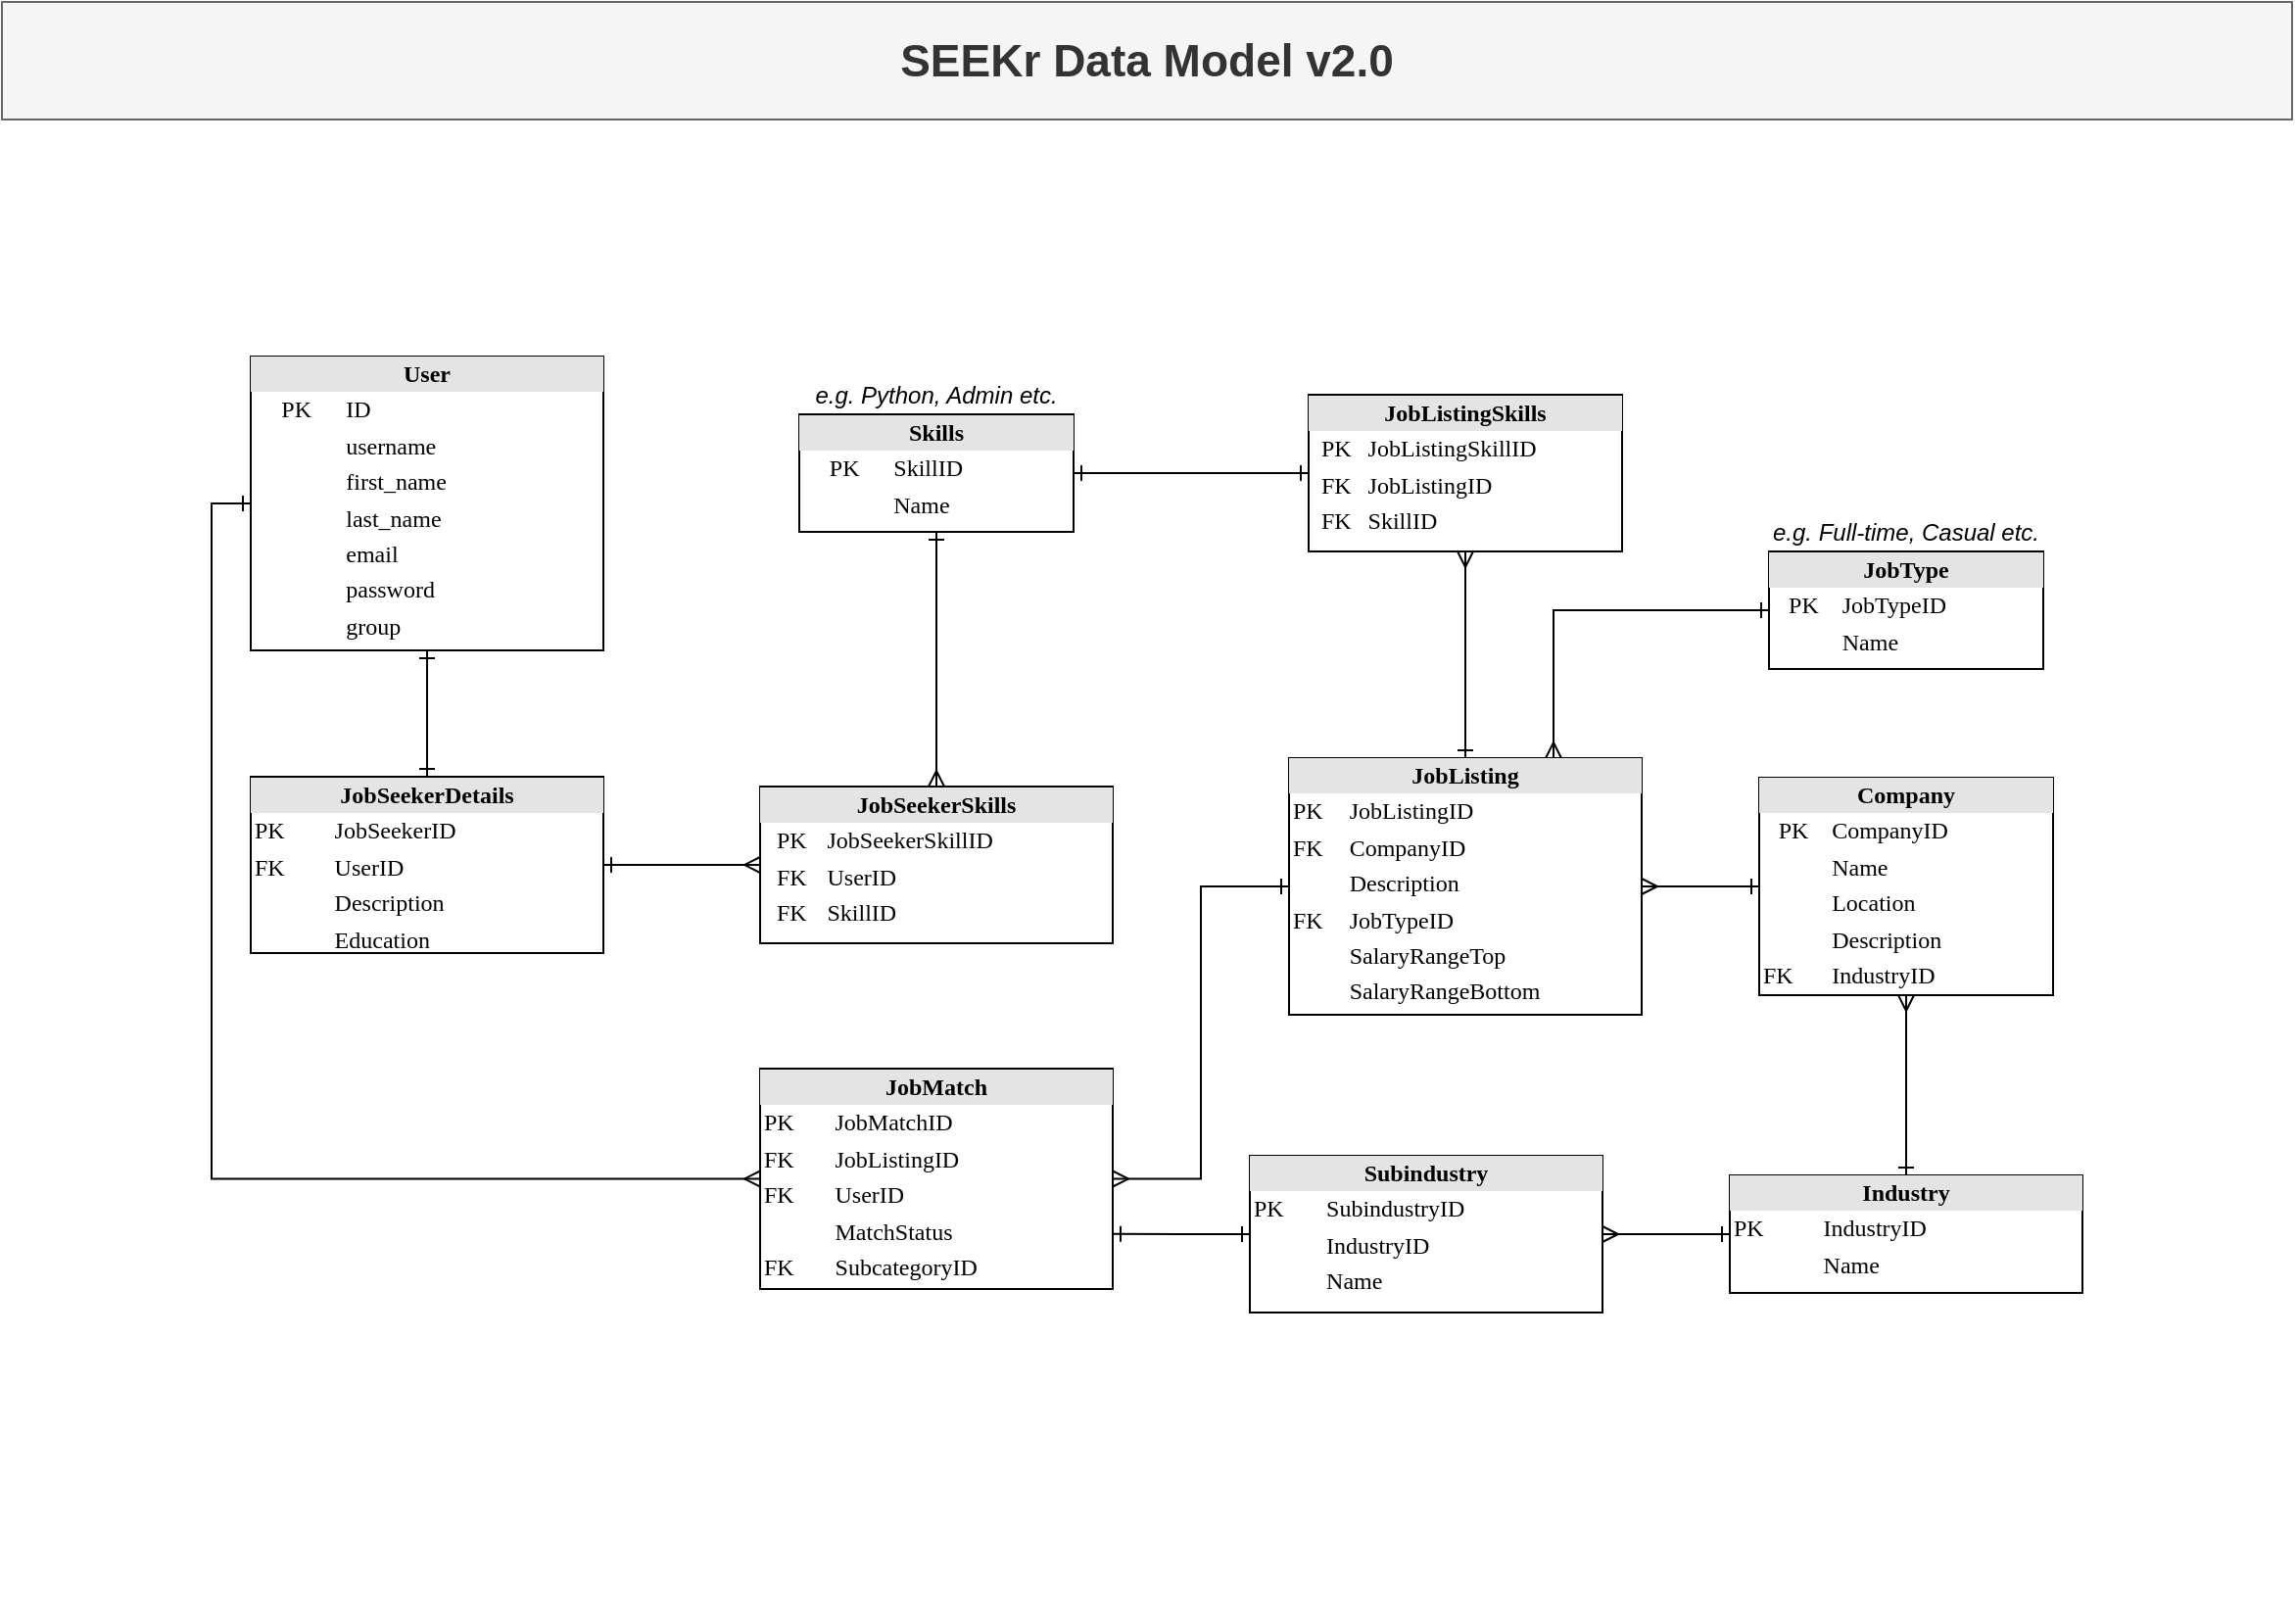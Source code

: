 <mxfile version="13.7.9" type="device"><diagram name="Page-1" id="2ca16b54-16f6-2749-3443-fa8db7711227"><mxGraphModel dx="1497" dy="1073" grid="1" gridSize="10" guides="1" tooltips="1" connect="1" arrows="1" fold="1" page="1" pageScale="1" pageWidth="1169" pageHeight="827" background="#ffffff" math="0" shadow="0"><root><mxCell id="0"/><mxCell id="1" parent="0"/><mxCell id="88vN5nwESgHXS7VtUUJ_-26" style="edgeStyle=orthogonalEdgeStyle;rounded=0;orthogonalLoop=1;jettySize=auto;html=1;exitX=1;exitY=0.5;exitDx=0;exitDy=0;entryX=0;entryY=0.5;entryDx=0;entryDy=0;startArrow=ERmany;startFill=0;endArrow=ERone;endFill=0;" parent="1" source="2ed32ef02a7f4228-4" target="2ed32ef02a7f4228-9" edge="1"><mxGeometry relative="1" as="geometry"/></mxCell><mxCell id="yqOoaII1TtjzR6SANOi0-8" style="edgeStyle=orthogonalEdgeStyle;rounded=0;orthogonalLoop=1;jettySize=auto;html=1;exitX=0.75;exitY=0;exitDx=0;exitDy=0;entryX=0;entryY=0.5;entryDx=0;entryDy=0;startArrow=ERmany;startFill=0;endArrow=ERone;endFill=0;" edge="1" parent="1" source="2ed32ef02a7f4228-4" target="88vN5nwESgHXS7VtUUJ_-3"><mxGeometry relative="1" as="geometry"/></mxCell><mxCell id="2ed32ef02a7f4228-4" value="&lt;div style=&quot;text-align: center ; box-sizing: border-box ; width: 100% ; background: rgb(228 , 228 , 228) ; padding: 2px&quot;&gt;&lt;b&gt;JobListing&lt;/b&gt;&lt;/div&gt;&lt;table style=&quot;width: 100% ; font-size: 1em&quot; cellpadding=&quot;2&quot; cellspacing=&quot;0&quot;&gt;&lt;tbody&gt;&lt;tr&gt;&lt;td&gt;PK&lt;/td&gt;&lt;td&gt;JobListingID&lt;/td&gt;&lt;/tr&gt;&lt;tr&gt;&lt;td&gt;FK&lt;/td&gt;&lt;td&gt;CompanyID&lt;/td&gt;&lt;/tr&gt;&lt;tr&gt;&lt;td&gt;&lt;/td&gt;&lt;td&gt;Description&lt;/td&gt;&lt;/tr&gt;&lt;tr&gt;&lt;td&gt;FK&lt;/td&gt;&lt;td&gt;JobTypeID&lt;/td&gt;&lt;/tr&gt;&lt;tr&gt;&lt;td&gt;&lt;br&gt;&lt;/td&gt;&lt;td&gt;SalaryRangeTop&lt;/td&gt;&lt;/tr&gt;&lt;tr&gt;&lt;td&gt;&lt;br&gt;&lt;/td&gt;&lt;td&gt;SalaryRangeBottom&lt;br&gt;&lt;/td&gt;&lt;/tr&gt;&lt;tr&gt;&lt;td&gt;&lt;br&gt;&lt;/td&gt;&lt;td&gt;&lt;br&gt;&lt;/td&gt;&lt;/tr&gt;&lt;/tbody&gt;&lt;/table&gt;" style="verticalAlign=top;align=left;overflow=fill;html=1;rounded=0;shadow=0;comic=0;labelBackgroundColor=none;strokeWidth=1;fontFamily=Verdana;fontSize=12" parent="1" vertex="1"><mxGeometry x="657" y="386" width="180" height="131" as="geometry"/></mxCell><mxCell id="88vN5nwESgHXS7VtUUJ_-19" style="edgeStyle=orthogonalEdgeStyle;rounded=0;orthogonalLoop=1;jettySize=auto;html=1;exitX=1;exitY=0.5;exitDx=0;exitDy=0;startArrow=ERone;startFill=0;endArrow=ERmany;endFill=0;" parent="1" source="2ed32ef02a7f4228-5" target="2ed32ef02a7f4228-10" edge="1"><mxGeometry relative="1" as="geometry"/></mxCell><mxCell id="2ed32ef02a7f4228-5" value="&lt;div style=&quot;text-align: center ; box-sizing: border-box ; width: 100% ; background: rgb(228 , 228 , 228) ; padding: 2px&quot;&gt;&lt;b&gt;JobSeekerDetails&lt;/b&gt;&lt;/div&gt;&lt;table style=&quot;width: 100% ; font-size: 1em&quot; cellpadding=&quot;2&quot; cellspacing=&quot;0&quot;&gt;&lt;tbody&gt;&lt;tr&gt;&lt;td&gt;PK&lt;/td&gt;&lt;td&gt;JobSeekerID&lt;/td&gt;&lt;/tr&gt;&lt;tr&gt;&lt;td&gt;FK&lt;/td&gt;&lt;td&gt;UserID&lt;/td&gt;&lt;/tr&gt;&lt;tr&gt;&lt;td&gt;&lt;/td&gt;&lt;td&gt;Description&lt;/td&gt;&lt;/tr&gt;&lt;tr&gt;&lt;td&gt;&lt;br&gt;&lt;/td&gt;&lt;td&gt;Education&lt;/td&gt;&lt;/tr&gt;&lt;/tbody&gt;&lt;/table&gt;" style="verticalAlign=top;align=left;overflow=fill;html=1;rounded=0;shadow=0;comic=0;labelBackgroundColor=none;strokeWidth=1;fontFamily=Verdana;fontSize=12" parent="1" vertex="1"><mxGeometry x="127" y="395.5" width="180" height="90" as="geometry"/></mxCell><mxCell id="2ed32ef02a7f4228-9" value="&lt;div style=&quot;text-align: center ; box-sizing: border-box ; width: 100% ; background: rgb(228 , 228 , 228) ; padding: 2px&quot;&gt;&lt;b&gt;Company&lt;/b&gt;&lt;/div&gt;&lt;table style=&quot;width: 100% ; font-size: 1em&quot; cellpadding=&quot;2&quot; cellspacing=&quot;0&quot;&gt;&lt;tbody&gt;&lt;tr&gt;&lt;td style=&quot;text-align: center&quot;&gt;PK&lt;/td&gt;&lt;td&gt;CompanyID&lt;/td&gt;&lt;/tr&gt;&lt;tr&gt;&lt;td&gt;&lt;br&gt;&lt;/td&gt;&lt;td&gt;Name&lt;/td&gt;&lt;/tr&gt;&lt;tr&gt;&lt;td&gt;&lt;/td&gt;&lt;td&gt;Location&lt;/td&gt;&lt;/tr&gt;&lt;tr&gt;&lt;td&gt;&lt;br&gt;&lt;/td&gt;&lt;td&gt;Description&lt;/td&gt;&lt;/tr&gt;&lt;tr&gt;&lt;td&gt;FK&lt;/td&gt;&lt;td&gt;IndustryID&lt;/td&gt;&lt;/tr&gt;&lt;/tbody&gt;&lt;/table&gt;" style="verticalAlign=top;align=left;overflow=fill;html=1;rounded=0;shadow=0;comic=0;labelBackgroundColor=none;strokeWidth=1;fontFamily=Verdana;fontSize=12" parent="1" vertex="1"><mxGeometry x="897" y="396" width="150" height="111" as="geometry"/></mxCell><mxCell id="2ed32ef02a7f4228-10" value="&lt;div style=&quot;text-align: center ; box-sizing: border-box ; width: 100% ; background: rgb(228 , 228 , 228) ; padding: 2px&quot;&gt;&lt;b&gt;JobSeekerSkills&lt;/b&gt;&lt;/div&gt;&lt;table style=&quot;width: 100% ; font-size: 1em&quot; cellpadding=&quot;2&quot; cellspacing=&quot;0&quot;&gt;&lt;tbody&gt;&lt;tr&gt;&lt;td style=&quot;text-align: center&quot;&gt;PK&lt;/td&gt;&lt;td&gt;JobSeekerSkillID&lt;/td&gt;&lt;/tr&gt;&lt;tr&gt;&lt;td style=&quot;text-align: center&quot;&gt;FK&lt;/td&gt;&lt;td&gt;UserID&lt;/td&gt;&lt;/tr&gt;&lt;tr&gt;&lt;td style=&quot;text-align: center&quot;&gt;FK&lt;/td&gt;&lt;td&gt;SkillID&lt;/td&gt;&lt;/tr&gt;&lt;/tbody&gt;&lt;/table&gt;" style="verticalAlign=top;align=left;overflow=fill;html=1;rounded=0;shadow=0;comic=0;labelBackgroundColor=none;strokeWidth=1;fontFamily=Verdana;fontSize=12" parent="1" vertex="1"><mxGeometry x="387" y="400.5" width="180" height="80" as="geometry"/></mxCell><mxCell id="88vN5nwESgHXS7VtUUJ_-25" style="edgeStyle=orthogonalEdgeStyle;rounded=0;orthogonalLoop=1;jettySize=auto;html=1;exitX=0.5;exitY=1;exitDx=0;exitDy=0;startArrow=ERmany;startFill=0;endArrow=ERone;endFill=0;" parent="1" source="88vN5nwESgHXS7VtUUJ_-7" target="2ed32ef02a7f4228-4" edge="1"><mxGeometry relative="1" as="geometry"/></mxCell><mxCell id="88vN5nwESgHXS7VtUUJ_-7" value="&lt;div style=&quot;text-align: center ; box-sizing: border-box ; width: 100% ; background: rgb(228 , 228 , 228) ; padding: 2px&quot;&gt;&lt;b&gt;JobListingSkills&lt;/b&gt;&lt;/div&gt;&lt;table style=&quot;width: 100% ; font-size: 1em&quot; cellpadding=&quot;2&quot; cellspacing=&quot;0&quot;&gt;&lt;tbody&gt;&lt;tr&gt;&lt;td style=&quot;text-align: center&quot;&gt;PK&lt;/td&gt;&lt;td&gt;JobListingSkillID&lt;/td&gt;&lt;/tr&gt;&lt;tr&gt;&lt;td style=&quot;text-align: center&quot;&gt;FK&lt;/td&gt;&lt;td&gt;JobListingID&lt;/td&gt;&lt;/tr&gt;&lt;tr&gt;&lt;td style=&quot;text-align: center&quot;&gt;FK&lt;/td&gt;&lt;td&gt;SkillID&lt;/td&gt;&lt;/tr&gt;&lt;/tbody&gt;&lt;/table&gt;" style="verticalAlign=top;align=left;overflow=fill;html=1;rounded=0;shadow=0;comic=0;labelBackgroundColor=none;strokeWidth=1;fontFamily=Verdana;fontSize=12" parent="1" vertex="1"><mxGeometry x="667" y="200.5" width="160" height="80" as="geometry"/></mxCell><mxCell id="88vN5nwESgHXS7VtUUJ_-15" value="" style="group" parent="1" vertex="1" connectable="0"><mxGeometry x="127" y="170" width="182" height="161" as="geometry"/></mxCell><mxCell id="2ed32ef02a7f4228-2" value="&lt;div style=&quot;text-align: center ; box-sizing: border-box ; width: 100% ; background: rgb(228 , 228 , 228) ; padding: 2px&quot;&gt;&lt;b&gt;User&lt;/b&gt;&lt;/div&gt;&lt;table style=&quot;width: 100% ; font-size: 1em&quot; cellpadding=&quot;2&quot; cellspacing=&quot;0&quot;&gt;&lt;tbody&gt;&lt;tr&gt;&lt;td style=&quot;text-align: center&quot;&gt;PK&lt;/td&gt;&lt;td&gt;ID&lt;/td&gt;&lt;/tr&gt;&lt;tr&gt;&lt;td&gt;&lt;br&gt;&lt;/td&gt;&lt;td&gt;username&lt;/td&gt;&lt;/tr&gt;&lt;tr&gt;&lt;td&gt;&lt;/td&gt;&lt;td&gt;first_name&lt;/td&gt;&lt;/tr&gt;&lt;tr&gt;&lt;td&gt;&lt;br&gt;&lt;/td&gt;&lt;td&gt;last_name&lt;/td&gt;&lt;/tr&gt;&lt;tr&gt;&lt;td&gt;&lt;br&gt;&lt;/td&gt;&lt;td&gt;email&lt;/td&gt;&lt;/tr&gt;&lt;tr&gt;&lt;td&gt;&lt;br&gt;&lt;/td&gt;&lt;td&gt;password&lt;br&gt;&lt;/td&gt;&lt;/tr&gt;&lt;tr&gt;&lt;td&gt;&lt;br&gt;&lt;/td&gt;&lt;td&gt;group&lt;/td&gt;&lt;/tr&gt;&lt;/tbody&gt;&lt;/table&gt;" style="verticalAlign=top;align=left;overflow=fill;html=1;rounded=0;shadow=0;comic=0;labelBackgroundColor=none;strokeWidth=1;fontFamily=Verdana;fontSize=12;" parent="88vN5nwESgHXS7VtUUJ_-15" vertex="1"><mxGeometry y="11" width="180" height="150" as="geometry"/></mxCell><mxCell id="88vN5nwESgHXS7VtUUJ_-14" value="" style="shape=image;verticalLabelPosition=bottom;labelBackgroundColor=#ffffff;verticalAlign=top;aspect=fixed;imageAspect=0;image=https://external-content.duckduckgo.com/iu/?u=http%3A%2F%2Fudayakumarn.in%2Fstatic%2Fimages%2Fdjango-logo.png&amp;f=1&amp;nofb=1;" parent="88vN5nwESgHXS7VtUUJ_-15" vertex="1"><mxGeometry x="142" width="40" height="40" as="geometry"/></mxCell><mxCell id="88vN5nwESgHXS7VtUUJ_-18" style="edgeStyle=orthogonalEdgeStyle;rounded=0;orthogonalLoop=1;jettySize=auto;html=1;exitX=0.5;exitY=1;exitDx=0;exitDy=0;endArrow=ERone;endFill=0;startArrow=ERone;startFill=0;" parent="1" source="2ed32ef02a7f4228-2" target="2ed32ef02a7f4228-5" edge="1"><mxGeometry relative="1" as="geometry"/></mxCell><mxCell id="88vN5nwESgHXS7VtUUJ_-22" style="edgeStyle=orthogonalEdgeStyle;rounded=0;orthogonalLoop=1;jettySize=auto;html=1;startArrow=ERone;startFill=0;endArrow=ERmany;endFill=0;" parent="1" source="2ed32ef02a7f4228-11" target="2ed32ef02a7f4228-10" edge="1"><mxGeometry relative="1" as="geometry"/></mxCell><mxCell id="88vN5nwESgHXS7VtUUJ_-3" value="&lt;div style=&quot;text-align: center ; box-sizing: border-box ; width: 100% ; background: rgb(228 , 228 , 228) ; padding: 2px&quot;&gt;&lt;b&gt;JobType&lt;/b&gt;&lt;/div&gt;&lt;table style=&quot;width: 100% ; font-size: 1em&quot; cellpadding=&quot;2&quot; cellspacing=&quot;0&quot;&gt;&lt;tbody&gt;&lt;tr&gt;&lt;td style=&quot;text-align: center&quot;&gt;PK&lt;/td&gt;&lt;td&gt;JobTypeID&lt;/td&gt;&lt;/tr&gt;&lt;tr&gt;&lt;td&gt;&lt;br&gt;&lt;/td&gt;&lt;td&gt;Name&lt;/td&gt;&lt;/tr&gt;&lt;tr&gt;&lt;td&gt;&lt;/td&gt;&lt;td&gt;&lt;br&gt;&lt;/td&gt;&lt;/tr&gt;&lt;/tbody&gt;&lt;/table&gt;" style="verticalAlign=top;align=left;overflow=fill;html=1;rounded=0;shadow=0;comic=0;labelBackgroundColor=none;strokeWidth=1;fontFamily=Verdana;fontSize=12" parent="1" vertex="1"><mxGeometry x="902" y="280.5" width="140" height="60" as="geometry"/></mxCell><mxCell id="88vN5nwESgHXS7VtUUJ_-4" value="&lt;i&gt;e.g. Full-time, Casual etc.&lt;/i&gt;" style="text;html=1;strokeColor=none;fillColor=none;align=center;verticalAlign=middle;whiteSpace=wrap;rounded=0;" parent="1" vertex="1"><mxGeometry x="902" y="260.5" width="140" height="20" as="geometry"/></mxCell><mxCell id="88vN5nwESgHXS7VtUUJ_-23" style="edgeStyle=orthogonalEdgeStyle;rounded=0;orthogonalLoop=1;jettySize=auto;html=1;exitX=1;exitY=0.5;exitDx=0;exitDy=0;startArrow=ERone;startFill=0;endArrow=ERone;endFill=0;" parent="1" source="2ed32ef02a7f4228-11" target="88vN5nwESgHXS7VtUUJ_-7" edge="1"><mxGeometry relative="1" as="geometry"/></mxCell><mxCell id="2ed32ef02a7f4228-11" value="&lt;div style=&quot;text-align: center ; box-sizing: border-box ; width: 100% ; background: rgb(228 , 228 , 228) ; padding: 2px&quot;&gt;&lt;b&gt;Skills&lt;/b&gt;&lt;/div&gt;&lt;table style=&quot;width: 100% ; font-size: 1em&quot; cellpadding=&quot;2&quot; cellspacing=&quot;0&quot;&gt;&lt;tbody&gt;&lt;tr&gt;&lt;td style=&quot;text-align: center&quot;&gt;PK&lt;/td&gt;&lt;td&gt;SkillID&lt;/td&gt;&lt;/tr&gt;&lt;tr&gt;&lt;td&gt;&lt;br&gt;&lt;/td&gt;&lt;td&gt;Name&lt;/td&gt;&lt;/tr&gt;&lt;tr&gt;&lt;td&gt;&lt;/td&gt;&lt;td&gt;&lt;br&gt;&lt;/td&gt;&lt;/tr&gt;&lt;/tbody&gt;&lt;/table&gt;" style="verticalAlign=top;align=left;overflow=fill;html=1;rounded=0;shadow=0;comic=0;labelBackgroundColor=none;strokeWidth=1;fontFamily=Verdana;fontSize=12" parent="1" vertex="1"><mxGeometry x="407" y="210.5" width="140" height="60" as="geometry"/></mxCell><mxCell id="88vN5nwESgHXS7VtUUJ_-12" value="&lt;i&gt;e.g. Python, Admin etc.&lt;/i&gt;" style="text;html=1;strokeColor=none;fillColor=none;align=center;verticalAlign=middle;whiteSpace=wrap;rounded=0;" parent="1" vertex="1"><mxGeometry x="407" y="190.5" width="140" height="20" as="geometry"/></mxCell><mxCell id="88vN5nwESgHXS7VtUUJ_-30" style="edgeStyle=orthogonalEdgeStyle;rounded=0;orthogonalLoop=1;jettySize=auto;html=1;exitX=1;exitY=0.5;exitDx=0;exitDy=0;entryX=0;entryY=0.5;entryDx=0;entryDy=0;startArrow=ERmany;startFill=0;endArrow=ERone;endFill=0;" parent="1" source="88vN5nwESgHXS7VtUUJ_-28" target="2ed32ef02a7f4228-4" edge="1"><mxGeometry relative="1" as="geometry"/></mxCell><mxCell id="88vN5nwESgHXS7VtUUJ_-28" value="&lt;div style=&quot;text-align: center ; box-sizing: border-box ; width: 100% ; background: rgb(228 , 228 , 228) ; padding: 2px&quot;&gt;&lt;b&gt;JobMatch&lt;/b&gt;&lt;/div&gt;&lt;table style=&quot;width: 100% ; font-size: 1em&quot; cellpadding=&quot;2&quot; cellspacing=&quot;0&quot;&gt;&lt;tbody&gt;&lt;tr&gt;&lt;td&gt;PK&lt;/td&gt;&lt;td&gt;JobMatchID&lt;/td&gt;&lt;/tr&gt;&lt;tr&gt;&lt;td&gt;FK&lt;/td&gt;&lt;td&gt;JobListingID&lt;/td&gt;&lt;/tr&gt;&lt;tr&gt;&lt;td&gt;FK&lt;/td&gt;&lt;td&gt;UserID&lt;/td&gt;&lt;/tr&gt;&lt;tr&gt;&lt;td&gt;&lt;br&gt;&lt;/td&gt;&lt;td&gt;MatchStatus&lt;/td&gt;&lt;/tr&gt;&lt;tr&gt;&lt;td&gt;FK&lt;/td&gt;&lt;td&gt;SubcategoryID&lt;/td&gt;&lt;/tr&gt;&lt;/tbody&gt;&lt;/table&gt;" style="verticalAlign=top;align=left;overflow=fill;html=1;rounded=0;shadow=0;comic=0;labelBackgroundColor=none;strokeWidth=1;fontFamily=Verdana;fontSize=12" parent="1" vertex="1"><mxGeometry x="387" y="544.5" width="180" height="112.5" as="geometry"/></mxCell><mxCell id="88vN5nwESgHXS7VtUUJ_-29" style="edgeStyle=orthogonalEdgeStyle;rounded=0;orthogonalLoop=1;jettySize=auto;html=1;exitX=0;exitY=0.5;exitDx=0;exitDy=0;entryX=0;entryY=0.5;entryDx=0;entryDy=0;startArrow=ERone;startFill=0;endArrow=ERmany;endFill=0;" parent="1" source="2ed32ef02a7f4228-2" target="88vN5nwESgHXS7VtUUJ_-28" edge="1"><mxGeometry relative="1" as="geometry"/></mxCell><mxCell id="88vN5nwESgHXS7VtUUJ_-31" value="&lt;b&gt;&lt;font style=&quot;font-size: 23px&quot;&gt;SEEKr Data Model v2.0&lt;/font&gt;&lt;/b&gt;" style="rounded=0;whiteSpace=wrap;html=1;fillColor=#f5f5f5;strokeColor=#666666;fontColor=#333333;" parent="1" vertex="1"><mxGeometry width="1169" height="60" as="geometry"/></mxCell><mxCell id="88vN5nwESgHXS7VtUUJ_-32" value="" style="rounded=0;whiteSpace=wrap;html=1;fillColor=none;strokeColor=none;" parent="1" vertex="1"><mxGeometry y="60" width="10" height="767" as="geometry"/></mxCell><mxCell id="88vN5nwESgHXS7VtUUJ_-33" value="" style="rounded=0;whiteSpace=wrap;html=1;fillColor=none;strokeColor=none;" parent="1" vertex="1"><mxGeometry x="1159" y="70" width="10" height="757" as="geometry"/></mxCell><mxCell id="88vN5nwESgHXS7VtUUJ_-34" value="" style="rounded=0;whiteSpace=wrap;html=1;fillColor=none;strokeColor=none;rotation=90;" parent="1" vertex="1"><mxGeometry x="575" y="243" width="10" height="1157" as="geometry"/></mxCell><mxCell id="yqOoaII1TtjzR6SANOi0-4" style="edgeStyle=orthogonalEdgeStyle;rounded=0;orthogonalLoop=1;jettySize=auto;html=1;exitX=0.5;exitY=0;exitDx=0;exitDy=0;entryX=0.5;entryY=1;entryDx=0;entryDy=0;endArrow=ERmany;endFill=0;startArrow=ERone;startFill=0;" edge="1" parent="1" source="yqOoaII1TtjzR6SANOi0-2" target="2ed32ef02a7f4228-9"><mxGeometry relative="1" as="geometry"/></mxCell><mxCell id="yqOoaII1TtjzR6SANOi0-6" style="edgeStyle=orthogonalEdgeStyle;rounded=0;orthogonalLoop=1;jettySize=auto;html=1;exitX=0;exitY=0.5;exitDx=0;exitDy=0;entryX=1;entryY=0.5;entryDx=0;entryDy=0;endArrow=ERmany;endFill=0;startArrow=ERone;startFill=0;" edge="1" parent="1" source="yqOoaII1TtjzR6SANOi0-2" target="yqOoaII1TtjzR6SANOi0-3"><mxGeometry relative="1" as="geometry"/></mxCell><mxCell id="yqOoaII1TtjzR6SANOi0-2" value="&lt;div style=&quot;text-align: center ; box-sizing: border-box ; width: 100% ; background: rgb(228 , 228 , 228) ; padding: 2px&quot;&gt;&lt;b&gt;Industry&lt;/b&gt;&lt;/div&gt;&lt;table style=&quot;width: 100% ; font-size: 1em&quot; cellpadding=&quot;2&quot; cellspacing=&quot;0&quot;&gt;&lt;tbody&gt;&lt;tr&gt;&lt;td&gt;PK&lt;/td&gt;&lt;td&gt;IndustryID&lt;/td&gt;&lt;/tr&gt;&lt;tr&gt;&lt;td&gt;&lt;br&gt;&lt;/td&gt;&lt;td&gt;Name&lt;/td&gt;&lt;/tr&gt;&lt;/tbody&gt;&lt;/table&gt;" style="verticalAlign=top;align=left;overflow=fill;html=1;rounded=0;shadow=0;comic=0;labelBackgroundColor=none;strokeWidth=1;fontFamily=Verdana;fontSize=12" vertex="1" parent="1"><mxGeometry x="882" y="599" width="180" height="60" as="geometry"/></mxCell><mxCell id="yqOoaII1TtjzR6SANOi0-7" style="edgeStyle=orthogonalEdgeStyle;rounded=0;orthogonalLoop=1;jettySize=auto;html=1;exitX=0;exitY=0.5;exitDx=0;exitDy=0;entryX=1;entryY=0.75;entryDx=0;entryDy=0;endArrow=ERone;endFill=0;startArrow=ERone;startFill=0;" edge="1" parent="1" source="yqOoaII1TtjzR6SANOi0-3" target="88vN5nwESgHXS7VtUUJ_-28"><mxGeometry relative="1" as="geometry"/></mxCell><mxCell id="yqOoaII1TtjzR6SANOi0-3" value="&lt;div style=&quot;text-align: center ; box-sizing: border-box ; width: 100% ; background: rgb(228 , 228 , 228) ; padding: 2px&quot;&gt;&lt;b&gt;Subindustry&lt;/b&gt;&lt;/div&gt;&lt;table style=&quot;width: 100% ; font-size: 1em&quot; cellpadding=&quot;2&quot; cellspacing=&quot;0&quot;&gt;&lt;tbody&gt;&lt;tr&gt;&lt;td&gt;PK&lt;/td&gt;&lt;td&gt;SubindustryID&lt;/td&gt;&lt;/tr&gt;&lt;tr&gt;&lt;td&gt;&lt;br&gt;&lt;/td&gt;&lt;td&gt;IndustryID&lt;/td&gt;&lt;/tr&gt;&lt;tr&gt;&lt;td&gt;&lt;/td&gt;&lt;td&gt;Name&lt;/td&gt;&lt;/tr&gt;&lt;/tbody&gt;&lt;/table&gt;" style="verticalAlign=top;align=left;overflow=fill;html=1;rounded=0;shadow=0;comic=0;labelBackgroundColor=none;strokeWidth=1;fontFamily=Verdana;fontSize=12" vertex="1" parent="1"><mxGeometry x="637" y="589" width="180" height="80" as="geometry"/></mxCell></root></mxGraphModel></diagram></mxfile>